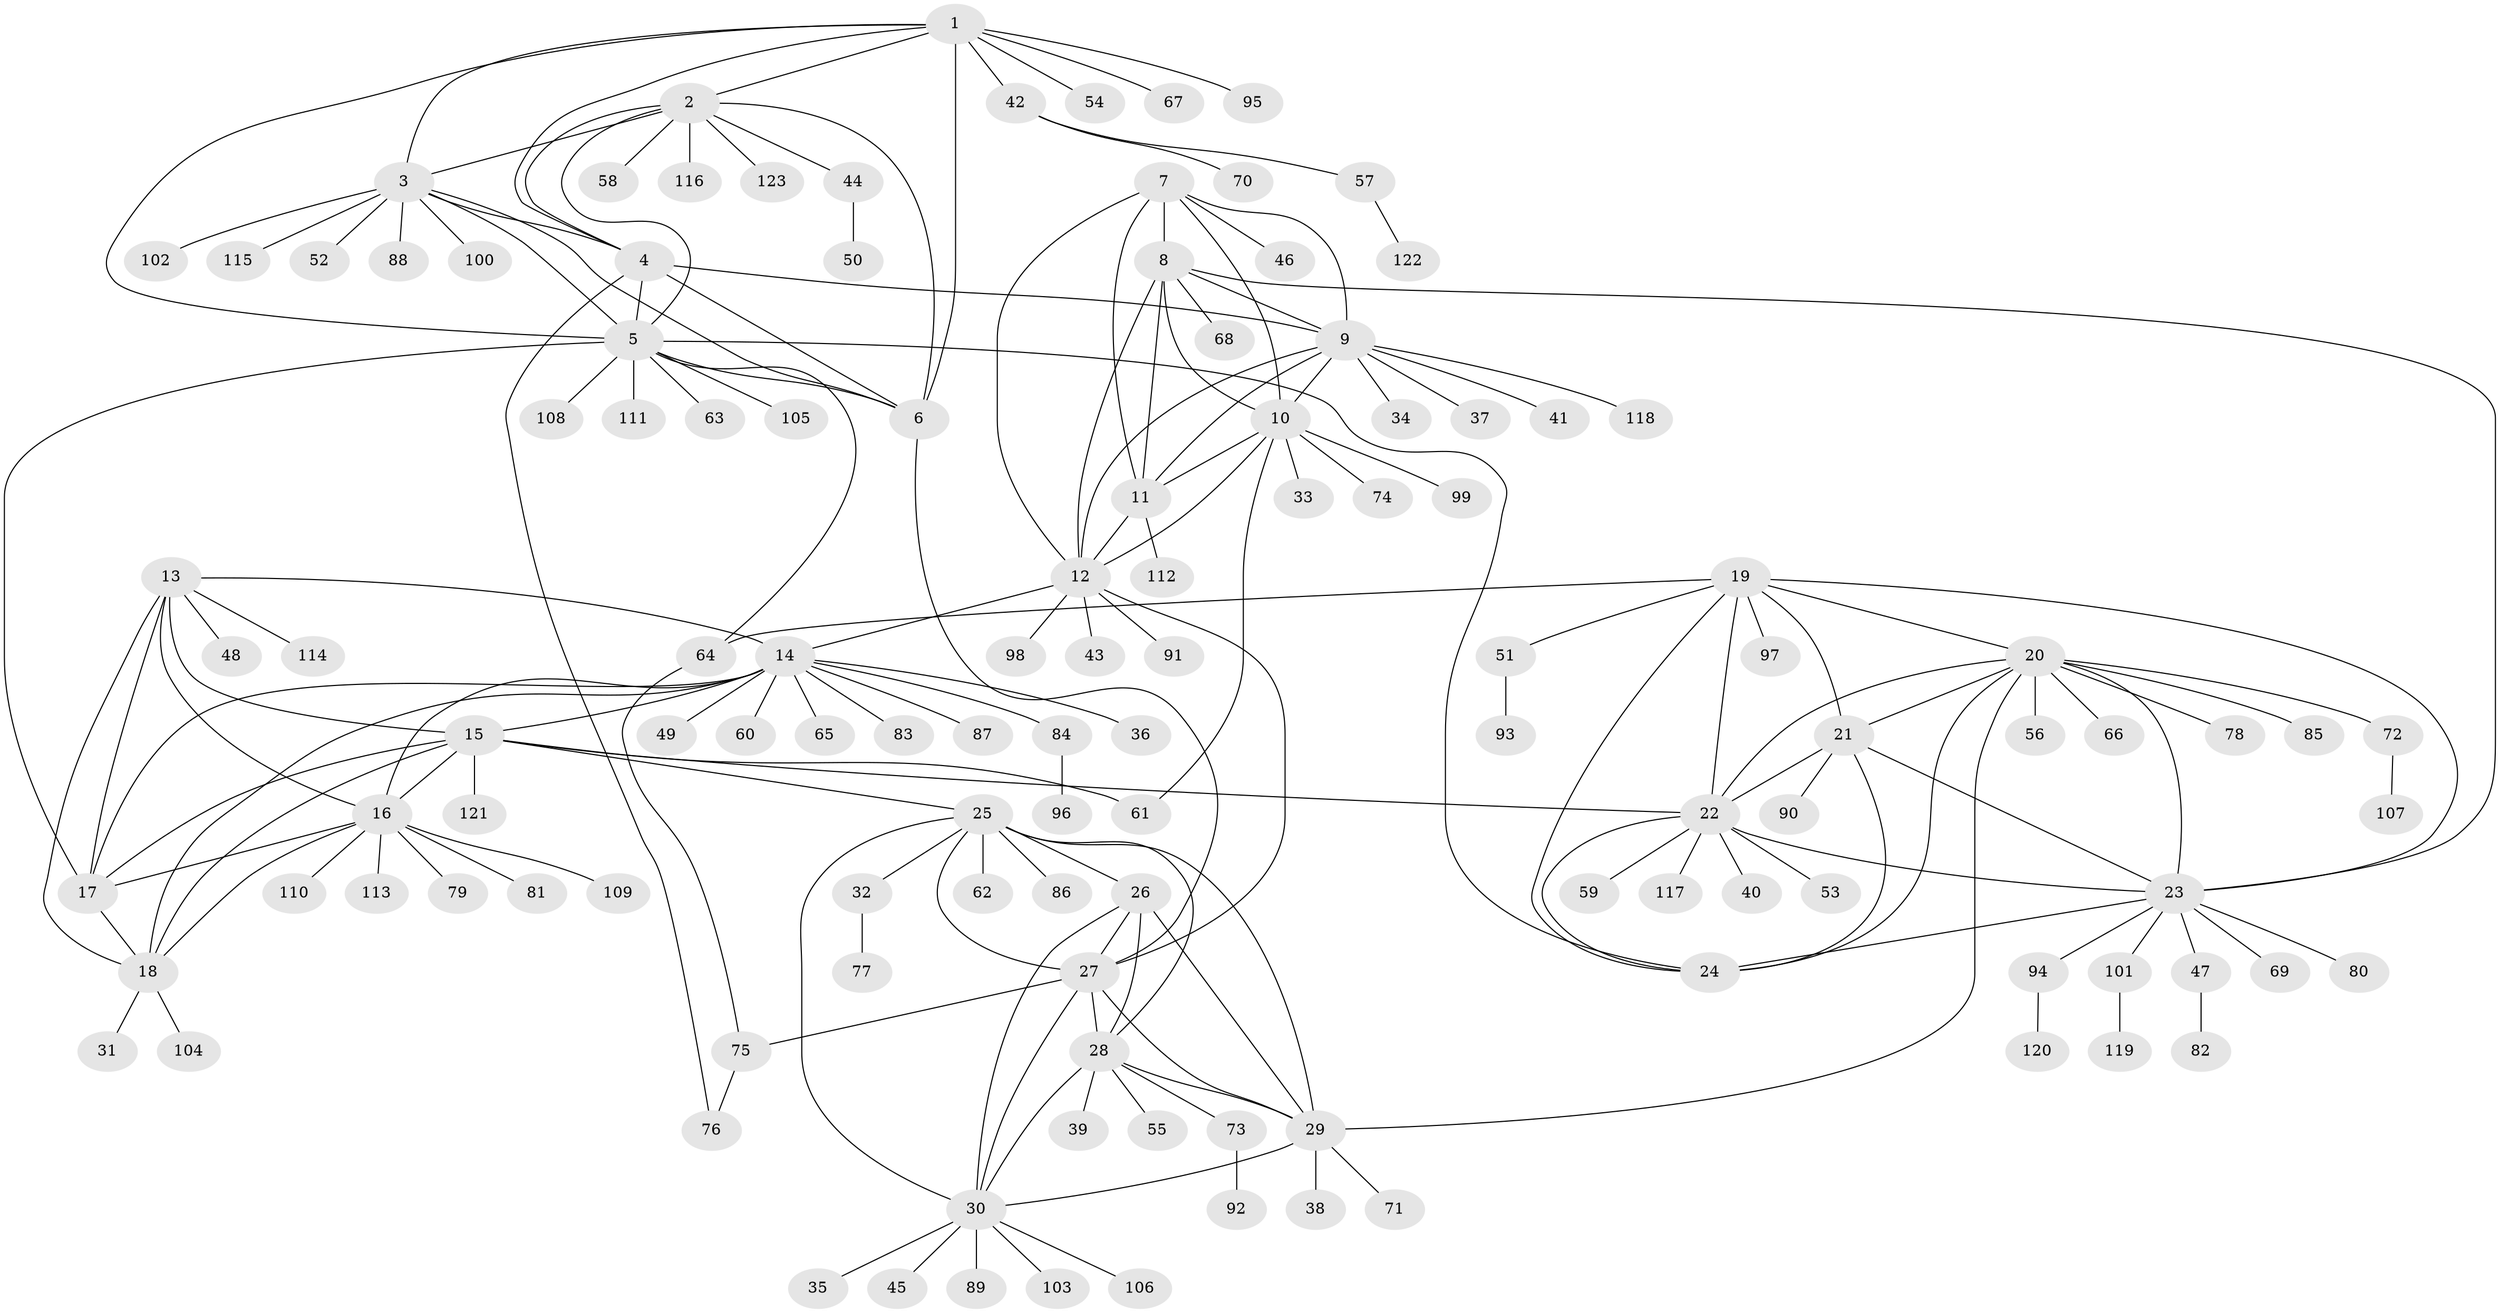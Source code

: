 // coarse degree distribution, {3: 0.04918032786885246, 4: 0.03278688524590164, 1: 0.8360655737704918, 15: 0.01639344262295082, 14: 0.03278688524590164, 12: 0.01639344262295082, 13: 0.01639344262295082}
// Generated by graph-tools (version 1.1) at 2025/58/03/04/25 21:58:01]
// undirected, 123 vertices, 182 edges
graph export_dot {
graph [start="1"]
  node [color=gray90,style=filled];
  1;
  2;
  3;
  4;
  5;
  6;
  7;
  8;
  9;
  10;
  11;
  12;
  13;
  14;
  15;
  16;
  17;
  18;
  19;
  20;
  21;
  22;
  23;
  24;
  25;
  26;
  27;
  28;
  29;
  30;
  31;
  32;
  33;
  34;
  35;
  36;
  37;
  38;
  39;
  40;
  41;
  42;
  43;
  44;
  45;
  46;
  47;
  48;
  49;
  50;
  51;
  52;
  53;
  54;
  55;
  56;
  57;
  58;
  59;
  60;
  61;
  62;
  63;
  64;
  65;
  66;
  67;
  68;
  69;
  70;
  71;
  72;
  73;
  74;
  75;
  76;
  77;
  78;
  79;
  80;
  81;
  82;
  83;
  84;
  85;
  86;
  87;
  88;
  89;
  90;
  91;
  92;
  93;
  94;
  95;
  96;
  97;
  98;
  99;
  100;
  101;
  102;
  103;
  104;
  105;
  106;
  107;
  108;
  109;
  110;
  111;
  112;
  113;
  114;
  115;
  116;
  117;
  118;
  119;
  120;
  121;
  122;
  123;
  1 -- 2;
  1 -- 3;
  1 -- 4;
  1 -- 5;
  1 -- 6;
  1 -- 42;
  1 -- 54;
  1 -- 67;
  1 -- 95;
  2 -- 3;
  2 -- 4;
  2 -- 5;
  2 -- 6;
  2 -- 44;
  2 -- 58;
  2 -- 116;
  2 -- 123;
  3 -- 4;
  3 -- 5;
  3 -- 6;
  3 -- 52;
  3 -- 88;
  3 -- 100;
  3 -- 102;
  3 -- 115;
  4 -- 5;
  4 -- 6;
  4 -- 9;
  4 -- 76;
  5 -- 6;
  5 -- 17;
  5 -- 24;
  5 -- 63;
  5 -- 64;
  5 -- 105;
  5 -- 108;
  5 -- 111;
  6 -- 27;
  7 -- 8;
  7 -- 9;
  7 -- 10;
  7 -- 11;
  7 -- 12;
  7 -- 46;
  8 -- 9;
  8 -- 10;
  8 -- 11;
  8 -- 12;
  8 -- 23;
  8 -- 68;
  9 -- 10;
  9 -- 11;
  9 -- 12;
  9 -- 34;
  9 -- 37;
  9 -- 41;
  9 -- 118;
  10 -- 11;
  10 -- 12;
  10 -- 33;
  10 -- 61;
  10 -- 74;
  10 -- 99;
  11 -- 12;
  11 -- 112;
  12 -- 14;
  12 -- 27;
  12 -- 43;
  12 -- 91;
  12 -- 98;
  13 -- 14;
  13 -- 15;
  13 -- 16;
  13 -- 17;
  13 -- 18;
  13 -- 48;
  13 -- 114;
  14 -- 15;
  14 -- 16;
  14 -- 17;
  14 -- 18;
  14 -- 36;
  14 -- 49;
  14 -- 60;
  14 -- 65;
  14 -- 83;
  14 -- 84;
  14 -- 87;
  15 -- 16;
  15 -- 17;
  15 -- 18;
  15 -- 22;
  15 -- 25;
  15 -- 61;
  15 -- 121;
  16 -- 17;
  16 -- 18;
  16 -- 79;
  16 -- 81;
  16 -- 109;
  16 -- 110;
  16 -- 113;
  17 -- 18;
  18 -- 31;
  18 -- 104;
  19 -- 20;
  19 -- 21;
  19 -- 22;
  19 -- 23;
  19 -- 24;
  19 -- 51;
  19 -- 64;
  19 -- 97;
  20 -- 21;
  20 -- 22;
  20 -- 23;
  20 -- 24;
  20 -- 29;
  20 -- 56;
  20 -- 66;
  20 -- 72;
  20 -- 78;
  20 -- 85;
  21 -- 22;
  21 -- 23;
  21 -- 24;
  21 -- 90;
  22 -- 23;
  22 -- 24;
  22 -- 40;
  22 -- 53;
  22 -- 59;
  22 -- 117;
  23 -- 24;
  23 -- 47;
  23 -- 69;
  23 -- 80;
  23 -- 94;
  23 -- 101;
  25 -- 26;
  25 -- 27;
  25 -- 28;
  25 -- 29;
  25 -- 30;
  25 -- 32;
  25 -- 62;
  25 -- 86;
  26 -- 27;
  26 -- 28;
  26 -- 29;
  26 -- 30;
  27 -- 28;
  27 -- 29;
  27 -- 30;
  27 -- 75;
  28 -- 29;
  28 -- 30;
  28 -- 39;
  28 -- 55;
  28 -- 73;
  29 -- 30;
  29 -- 38;
  29 -- 71;
  30 -- 35;
  30 -- 45;
  30 -- 89;
  30 -- 103;
  30 -- 106;
  32 -- 77;
  42 -- 57;
  42 -- 70;
  44 -- 50;
  47 -- 82;
  51 -- 93;
  57 -- 122;
  64 -- 75;
  72 -- 107;
  73 -- 92;
  75 -- 76;
  84 -- 96;
  94 -- 120;
  101 -- 119;
}
